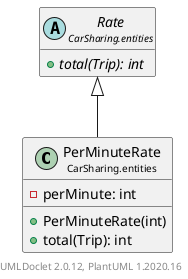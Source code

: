 @startuml
    set namespaceSeparator none
    hide empty fields
    hide empty methods

    class "<size:14>PerMinuteRate\n<size:10>CarSharing.entities" as CarSharing.entities.PerMinuteRate [[PerMinuteRate.html]] {
        -perMinute: int
        +PerMinuteRate(int)
        +total(Trip): int
    }

    abstract class "<size:14>Rate\n<size:10>CarSharing.entities" as CarSharing.entities.Rate [[Rate.html]] {
        {abstract} +total(Trip): int
    }

    CarSharing.entities.Rate <|-- CarSharing.entities.PerMinuteRate

    center footer UMLDoclet 2.0.12, PlantUML 1.2020.16
@enduml
